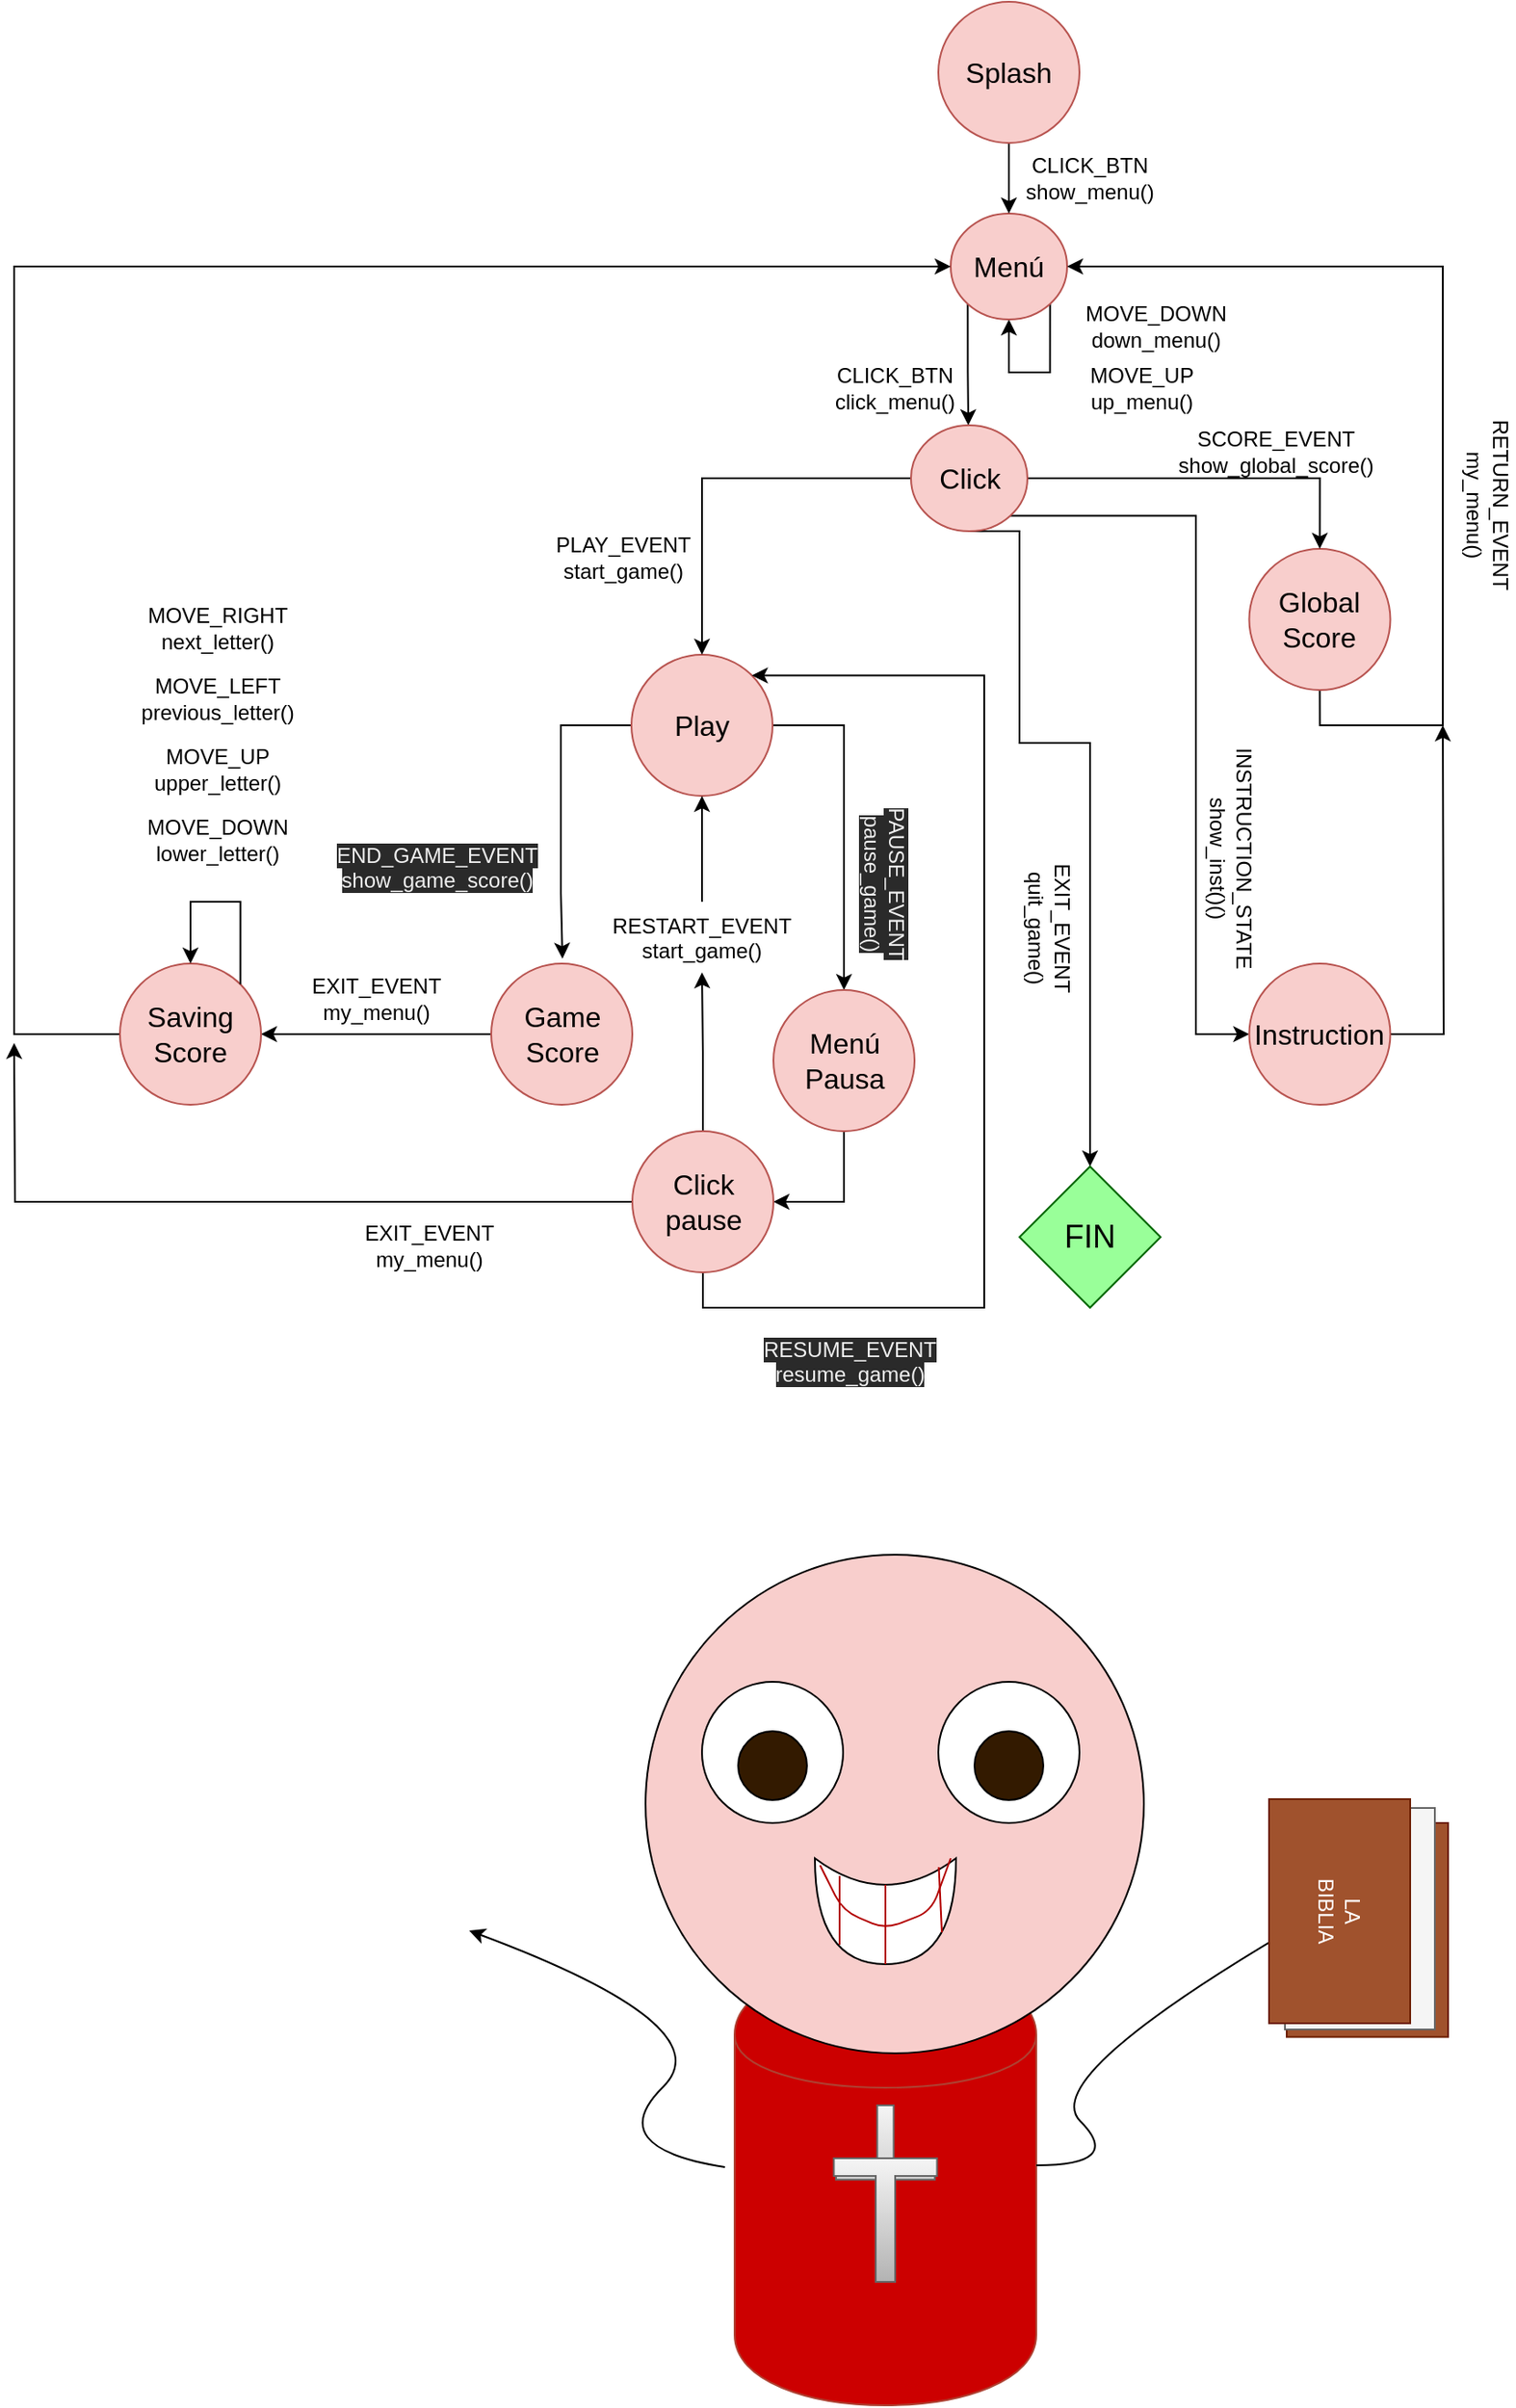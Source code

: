 <mxfile version="13.1.3">
    <diagram id="6hGFLwfOUW9BJ-s0fimq" name="Page-1">
        <mxGraphModel dx="1550" dy="612" grid="1" gridSize="10" guides="1" tooltips="1" connect="1" arrows="1" fold="1" page="1" pageScale="1" pageWidth="827" pageHeight="1169" math="0" shadow="0">
            <root>
                <mxCell id="0"/>
                <mxCell id="1" parent="0"/>
                <mxCell id="63" value="" style="shape=cylinder;whiteSpace=wrap;html=1;boundedLbl=1;backgroundOutline=1;fillColor=#CC0000;strokeColor=#ae4132;" parent="1" vertex="1">
                    <mxGeometry x="258.5" y="1262" width="171" height="250" as="geometry"/>
                </mxCell>
                <mxCell id="60" value="" style="ellipse;whiteSpace=wrap;html=1;aspect=fixed;fillColor=#F8CECC;" parent="1" vertex="1">
                    <mxGeometry x="208" y="1030" width="282.5" height="282.5" as="geometry"/>
                </mxCell>
                <mxCell id="89" style="edgeStyle=orthogonalEdgeStyle;rounded=0;orthogonalLoop=1;jettySize=auto;html=1;exitX=1;exitY=1;exitDx=0;exitDy=0;entryX=0.5;entryY=1;entryDx=0;entryDy=0;" parent="1" source="2" target="2" edge="1">
                    <mxGeometry relative="1" as="geometry">
                        <mxPoint x="400" y="370" as="targetPoint"/>
                        <Array as="points">
                            <mxPoint x="437" y="360"/>
                            <mxPoint x="414" y="360"/>
                        </Array>
                    </mxGeometry>
                </mxCell>
                <mxCell id="95" style="edgeStyle=orthogonalEdgeStyle;rounded=0;orthogonalLoop=1;jettySize=auto;html=1;exitX=0;exitY=1;exitDx=0;exitDy=0;" parent="1" source="2" edge="1">
                    <mxGeometry relative="1" as="geometry">
                        <mxPoint x="391" y="390" as="targetPoint"/>
                    </mxGeometry>
                </mxCell>
                <mxCell id="2" value="Menú" style="ellipse;whiteSpace=wrap;html=1;fillColor=#f8cecc;strokeColor=#b85450;fontColor=#000000;fontSize=16;" parent="1" vertex="1">
                    <mxGeometry x="381" y="270" width="66" height="60" as="geometry"/>
                </mxCell>
                <mxCell id="17" value="" style="edgeStyle=orthogonalEdgeStyle;rounded=0;orthogonalLoop=1;jettySize=auto;html=1;labelBackgroundColor=none;labelBorderColor=none;fontColor=#FFFFFF;" parent="1" source="6" target="2" edge="1">
                    <mxGeometry relative="1" as="geometry"/>
                </mxCell>
                <mxCell id="6" value="Splash" style="ellipse;whiteSpace=wrap;html=1;fillColor=#f8cecc;strokeColor=#b85450;fontColor=#000000;fontSize=16;" parent="1" vertex="1">
                    <mxGeometry x="374" y="150" width="80" height="80" as="geometry"/>
                </mxCell>
                <mxCell id="137" style="edgeStyle=orthogonalEdgeStyle;rounded=0;orthogonalLoop=1;jettySize=auto;html=1;entryX=1;entryY=0.5;entryDx=0;entryDy=0;" parent="1" source="12" target="2" edge="1">
                    <mxGeometry relative="1" as="geometry">
                        <Array as="points">
                            <mxPoint x="660" y="560"/>
                            <mxPoint x="660" y="300"/>
                        </Array>
                    </mxGeometry>
                </mxCell>
                <mxCell id="12" value="Global Score" style="ellipse;whiteSpace=wrap;html=1;aspect=fixed;fillColor=#f8cecc;strokeColor=#b85450;fontColor=#000000;fontSize=16;" parent="1" vertex="1">
                    <mxGeometry x="550.25" y="460" width="80" height="80" as="geometry"/>
                </mxCell>
                <mxCell id="29" value="EXIT_EVENT&lt;br&gt;quit_game()" style="text;html=1;strokeColor=none;fillColor=none;align=center;verticalAlign=middle;whiteSpace=wrap;rounded=0;rotation=90;" parent="1" vertex="1">
                    <mxGeometry x="394" y="640" width="86" height="70" as="geometry"/>
                </mxCell>
                <mxCell id="30" value="CLICK_BTN&lt;br&gt;show_menu()" style="text;html=1;strokeColor=none;fillColor=none;align=center;verticalAlign=middle;whiteSpace=wrap;rounded=0;" parent="1" vertex="1">
                    <mxGeometry x="440" y="240" width="40" height="20" as="geometry"/>
                </mxCell>
                <mxCell id="128" style="edgeStyle=orthogonalEdgeStyle;rounded=0;orthogonalLoop=1;jettySize=auto;html=1;exitX=1;exitY=0.5;exitDx=0;exitDy=0;entryX=0.5;entryY=0;entryDx=0;entryDy=0;" parent="1" source="34" target="127" edge="1">
                    <mxGeometry relative="1" as="geometry"/>
                </mxCell>
                <mxCell id="129" style="edgeStyle=orthogonalEdgeStyle;rounded=0;orthogonalLoop=1;jettySize=auto;html=1;entryX=0.505;entryY=-0.035;entryDx=0;entryDy=0;entryPerimeter=0;" parent="1" source="34" target="126" edge="1">
                    <mxGeometry relative="1" as="geometry">
                        <mxPoint x="160" y="700" as="targetPoint"/>
                        <Array as="points">
                            <mxPoint x="160" y="560"/>
                            <mxPoint x="160" y="655"/>
                        </Array>
                    </mxGeometry>
                </mxCell>
                <mxCell id="34" value="Play" style="ellipse;whiteSpace=wrap;html=1;aspect=fixed;fillColor=#f8cecc;strokeColor=#b85450;fontColor=#000000;fontSize=16;" parent="1" vertex="1">
                    <mxGeometry x="200" y="520" width="80" height="80" as="geometry"/>
                </mxCell>
                <mxCell id="57" value="" style="ellipse;whiteSpace=wrap;html=1;aspect=fixed;fillColor=#FFFFFF;" parent="1" vertex="1">
                    <mxGeometry x="240" y="1102" width="80" height="80" as="geometry"/>
                </mxCell>
                <mxCell id="58" value="" style="ellipse;whiteSpace=wrap;html=1;aspect=fixed;fillColor=#FFFFFF;" parent="1" vertex="1">
                    <mxGeometry x="374" y="1102" width="80" height="80" as="geometry"/>
                </mxCell>
                <mxCell id="59" value="" style="shape=xor;whiteSpace=wrap;html=1;rotation=90;fillColor=#FFFFFF;" parent="1" vertex="1">
                    <mxGeometry x="314" y="1192" width="60" height="80" as="geometry"/>
                </mxCell>
                <mxCell id="61" value="" style="ellipse;whiteSpace=wrap;html=1;aspect=fixed;fillColor=#331A00;" parent="1" vertex="1">
                    <mxGeometry x="394.5" y="1130" width="39" height="39" as="geometry"/>
                </mxCell>
                <mxCell id="66" value="" style="ellipse;whiteSpace=wrap;html=1;aspect=fixed;fillColor=#331A00;" parent="1" vertex="1">
                    <mxGeometry x="260.5" y="1130" width="39" height="39" as="geometry"/>
                </mxCell>
                <mxCell id="67" value="" style="endArrow=none;html=1;exitX=0.7;exitY=0.1;exitDx=0;exitDy=0;exitPerimeter=0;fillColor=#e51400;strokeColor=#B20000;" parent="1" source="59" edge="1">
                    <mxGeometry width="50" height="50" relative="1" as="geometry">
                        <mxPoint x="324.25" y="1257" as="sourcePoint"/>
                        <mxPoint x="374.25" y="1207" as="targetPoint"/>
                    </mxGeometry>
                </mxCell>
                <mxCell id="68" value="" style="endArrow=none;html=1;exitX=1;exitY=0.5;exitDx=0;exitDy=0;exitPerimeter=0;fillColor=#e51400;strokeColor=#B20000;entryX=0.25;entryY=0.5;entryDx=0;entryDy=0;entryPerimeter=0;" parent="1" source="59" target="59" edge="1">
                    <mxGeometry width="50" height="50" relative="1" as="geometry">
                        <mxPoint x="386" y="1254" as="sourcePoint"/>
                        <mxPoint x="384.25" y="1217" as="targetPoint"/>
                    </mxGeometry>
                </mxCell>
                <mxCell id="69" value="" style="endArrow=none;html=1;exitX=0.817;exitY=0.825;exitDx=0;exitDy=0;exitPerimeter=0;fillColor=#e51400;strokeColor=#B20000;" parent="1" source="59" edge="1">
                    <mxGeometry width="50" height="50" relative="1" as="geometry">
                        <mxPoint x="354" y="1272" as="sourcePoint"/>
                        <mxPoint x="318" y="1212" as="targetPoint"/>
                    </mxGeometry>
                </mxCell>
                <mxCell id="71" value="" style="endArrow=none;html=1;exitX=0.067;exitY=0.963;exitDx=0;exitDy=0;exitPerimeter=0;fillColor=#e51400;strokeColor=#B20000;" parent="1" source="59" edge="1">
                    <mxGeometry width="50" height="50" relative="1" as="geometry">
                        <mxPoint x="331" y="1252" as="sourcePoint"/>
                        <mxPoint x="381" y="1202" as="targetPoint"/>
                        <Array as="points">
                            <mxPoint x="320" y="1232"/>
                            <mxPoint x="344" y="1242"/>
                            <mxPoint x="370" y="1232"/>
                        </Array>
                    </mxGeometry>
                </mxCell>
                <mxCell id="72" value="" style="curved=1;endArrow=classic;html=1;labelBackgroundColor=none;fontSize=16;fontColor=#FFFFFF;" parent="1" edge="1">
                    <mxGeometry width="50" height="50" relative="1" as="geometry">
                        <mxPoint x="429.5" y="1376" as="sourcePoint"/>
                        <mxPoint x="590" y="1233" as="targetPoint"/>
                        <Array as="points">
                            <mxPoint x="479.5" y="1376"/>
                            <mxPoint x="429.5" y="1326"/>
                        </Array>
                    </mxGeometry>
                </mxCell>
                <mxCell id="74" value="" style="curved=1;endArrow=classic;html=1;labelBackgroundColor=none;fontSize=16;fontColor=#FFFFFF;" parent="1" edge="1">
                    <mxGeometry width="50" height="50" relative="1" as="geometry">
                        <mxPoint x="253" y="1377" as="sourcePoint"/>
                        <mxPoint x="108" y="1243" as="targetPoint"/>
                        <Array as="points">
                            <mxPoint x="183" y="1366"/>
                            <mxPoint x="253" y="1297"/>
                        </Array>
                    </mxGeometry>
                </mxCell>
                <mxCell id="75" value="" style="shape=cross;whiteSpace=wrap;html=1;gradientColor=#b3b3b3;fillColor=#f5f5f5;strokeColor=#666666;size=0.167;" parent="1" vertex="1">
                    <mxGeometry x="316" y="1342" width="56" height="75" as="geometry"/>
                </mxCell>
                <mxCell id="77" value="" style="shape=tee;whiteSpace=wrap;html=1;dx=11;dy=10;gradientColor=#b3b3b3;fillColor=#f5f5f5;strokeColor=#666666;" parent="1" vertex="1">
                    <mxGeometry x="314.75" y="1372" width="58.5" height="70" as="geometry"/>
                </mxCell>
                <mxCell id="79" value="" style="rounded=0;whiteSpace=wrap;html=1;rotation=90;fillColor=#a0522d;strokeColor=#6D1F00;fontColor=#ffffff;" parent="1" vertex="1">
                    <mxGeometry x="556.63" y="1196.88" width="121.25" height="91.5" as="geometry"/>
                </mxCell>
                <mxCell id="80" value="" style="rounded=0;whiteSpace=wrap;html=1;rotation=90;fillColor=#f5f5f5;strokeColor=#666666;fontColor=#333333;" parent="1" vertex="1">
                    <mxGeometry x="550.25" y="1193.75" width="125.5" height="85" as="geometry"/>
                </mxCell>
                <mxCell id="81" value="LA &lt;br&gt;BIBLIA" style="rounded=0;whiteSpace=wrap;html=1;rotation=90;fillColor=#a0522d;strokeColor=#6D1F00;fontColor=#ffffff;" parent="1" vertex="1">
                    <mxGeometry x="538" y="1192" width="127" height="80" as="geometry"/>
                </mxCell>
                <mxCell id="90" value="MOVE_UP&lt;br&gt;up_menu()" style="text;html=1;align=center;verticalAlign=middle;resizable=0;points=[];autosize=1;" parent="1" vertex="1">
                    <mxGeometry x="454" y="354" width="70" height="30" as="geometry"/>
                </mxCell>
                <mxCell id="92" value="MOVE_DOWN&lt;br&gt;down_menu()&lt;br&gt;" style="text;html=1;align=center;verticalAlign=middle;resizable=0;points=[];autosize=1;" parent="1" vertex="1">
                    <mxGeometry x="447" y="319" width="100" height="30" as="geometry"/>
                </mxCell>
                <mxCell id="103" style="edgeStyle=orthogonalEdgeStyle;rounded=0;orthogonalLoop=1;jettySize=auto;html=1;entryX=0.5;entryY=0;entryDx=0;entryDy=0;" parent="1" source="97" target="34" edge="1">
                    <mxGeometry relative="1" as="geometry"/>
                </mxCell>
                <mxCell id="107" style="edgeStyle=orthogonalEdgeStyle;rounded=0;orthogonalLoop=1;jettySize=auto;html=1;entryX=0.5;entryY=0;entryDx=0;entryDy=0;" parent="1" source="97" target="12" edge="1">
                    <mxGeometry relative="1" as="geometry"/>
                </mxCell>
                <mxCell id="116" style="edgeStyle=orthogonalEdgeStyle;rounded=0;orthogonalLoop=1;jettySize=auto;html=1;exitX=0.5;exitY=1;exitDx=0;exitDy=0;entryX=0.5;entryY=0;entryDx=0;entryDy=0;" parent="1" source="97" target="125" edge="1">
                    <mxGeometry relative="1" as="geometry">
                        <mxPoint x="392" y="610" as="targetPoint"/>
                        <Array as="points">
                            <mxPoint x="420" y="450"/>
                            <mxPoint x="420" y="570"/>
                            <mxPoint x="460" y="570"/>
                        </Array>
                    </mxGeometry>
                </mxCell>
                <mxCell id="158" style="edgeStyle=orthogonalEdgeStyle;rounded=0;orthogonalLoop=1;jettySize=auto;html=1;exitX=1;exitY=1;exitDx=0;exitDy=0;entryX=0;entryY=0.5;entryDx=0;entryDy=0;" edge="1" parent="1" source="97" target="159">
                    <mxGeometry relative="1" as="geometry">
                        <mxPoint x="520" y="630" as="targetPoint"/>
                        <Array as="points">
                            <mxPoint x="520" y="441"/>
                            <mxPoint x="520" y="735"/>
                        </Array>
                    </mxGeometry>
                </mxCell>
                <mxCell id="97" value="Click" style="ellipse;whiteSpace=wrap;html=1;fillColor=#f8cecc;strokeColor=#b85450;fontColor=#000000;fontSize=16;" parent="1" vertex="1">
                    <mxGeometry x="358.5" y="390" width="66" height="60" as="geometry"/>
                </mxCell>
                <mxCell id="101" value="CLICK_BTN&lt;br&gt;click_menu()" style="text;html=1;align=center;verticalAlign=middle;resizable=0;points=[];autosize=1;" parent="1" vertex="1">
                    <mxGeometry x="309" y="354" width="80" height="30" as="geometry"/>
                </mxCell>
                <mxCell id="109" value="PLAY_EVENT&lt;br&gt;start_game()" style="text;html=1;align=center;verticalAlign=middle;resizable=0;points=[];autosize=1;" parent="1" vertex="1">
                    <mxGeometry x="150" y="450" width="90" height="30" as="geometry"/>
                </mxCell>
                <mxCell id="110" value="SCORE_EVENT&lt;br&gt;show_global_score()" style="text;html=1;align=center;verticalAlign=middle;resizable=0;points=[];autosize=1;" parent="1" vertex="1">
                    <mxGeometry x="500.25" y="390" width="130" height="30" as="geometry"/>
                </mxCell>
                <mxCell id="114" value="&lt;span style=&quot;color: rgb(240 , 240 , 240) ; font-family: &amp;#34;helvetica&amp;#34; ; font-size: 12px ; font-style: normal ; font-weight: 400 ; letter-spacing: normal ; text-indent: 0px ; text-transform: none ; word-spacing: 0px ; background-color: rgb(42 , 42 , 42) ; float: none ; display: inline&quot;&gt;PAUSE_EVENT&lt;/span&gt;&lt;br style=&quot;color: rgb(240 , 240 , 240) ; font-family: &amp;#34;helvetica&amp;#34; ; font-size: 12px ; font-style: normal ; font-weight: 400 ; letter-spacing: normal ; text-indent: 0px ; text-transform: none ; word-spacing: 0px ; background-color: rgb(42 , 42 , 42)&quot;&gt;&lt;span style=&quot;color: rgb(240 , 240 , 240) ; font-family: &amp;#34;helvetica&amp;#34; ; font-size: 12px ; font-style: normal ; font-weight: 400 ; letter-spacing: normal ; text-indent: 0px ; text-transform: none ; word-spacing: 0px ; background-color: rgb(42 , 42 , 42) ; float: none ; display: inline&quot;&gt;pause_game()&lt;/span&gt;" style="text;whiteSpace=wrap;html=1;align=center;rotation=90;" parent="1" vertex="1">
                    <mxGeometry x="294" y="630" width="100" height="40" as="geometry"/>
                </mxCell>
                <mxCell id="125" value="&lt;font style=&quot;font-size: 18px&quot;&gt;FIN&lt;/font&gt;" style="rhombus;whiteSpace=wrap;html=1;fillColor=#99FF99;strokeColor=#006600;" parent="1" vertex="1">
                    <mxGeometry x="420" y="810" width="80" height="80" as="geometry"/>
                </mxCell>
                <mxCell id="156" style="edgeStyle=orthogonalEdgeStyle;rounded=0;orthogonalLoop=1;jettySize=auto;html=1;exitX=0;exitY=0.5;exitDx=0;exitDy=0;entryX=1;entryY=0.5;entryDx=0;entryDy=0;" parent="1" source="126" target="155" edge="1">
                    <mxGeometry relative="1" as="geometry"/>
                </mxCell>
                <mxCell id="126" value="Game&lt;br&gt;Score" style="ellipse;whiteSpace=wrap;html=1;aspect=fixed;fillColor=#f8cecc;strokeColor=#b85450;fontColor=#000000;fontSize=16;" parent="1" vertex="1">
                    <mxGeometry x="120.5" y="695" width="80" height="80" as="geometry"/>
                </mxCell>
                <mxCell id="147" style="edgeStyle=orthogonalEdgeStyle;rounded=0;orthogonalLoop=1;jettySize=auto;html=1;exitX=0.5;exitY=1;exitDx=0;exitDy=0;entryX=1;entryY=0;entryDx=0;entryDy=0;" parent="1" source="150" target="34" edge="1">
                    <mxGeometry relative="1" as="geometry">
                        <mxPoint x="280" y="560" as="targetPoint"/>
                        <Array as="points">
                            <mxPoint x="241" y="890"/>
                            <mxPoint x="400" y="890"/>
                            <mxPoint x="400" y="532"/>
                        </Array>
                    </mxGeometry>
                </mxCell>
                <mxCell id="151" style="edgeStyle=orthogonalEdgeStyle;rounded=0;orthogonalLoop=1;jettySize=auto;html=1;exitX=0.5;exitY=1;exitDx=0;exitDy=0;entryX=1;entryY=0.5;entryDx=0;entryDy=0;" parent="1" source="127" target="150" edge="1">
                    <mxGeometry relative="1" as="geometry"/>
                </mxCell>
                <mxCell id="127" value="Menú Pausa" style="ellipse;whiteSpace=wrap;html=1;aspect=fixed;fillColor=#f8cecc;strokeColor=#b85450;fontColor=#000000;fontSize=16;" parent="1" vertex="1">
                    <mxGeometry x="280.5" y="710" width="80" height="80" as="geometry"/>
                </mxCell>
                <mxCell id="134" value="&lt;span style=&quot;color: rgb(240 , 240 , 240) ; font-family: &amp;#34;helvetica&amp;#34; ; font-size: 12px ; font-style: normal ; font-weight: 400 ; letter-spacing: normal ; text-indent: 0px ; text-transform: none ; word-spacing: 0px ; background-color: rgb(42 , 42 , 42) ; float: none ; display: inline&quot;&gt;END_GAME_EVENT&lt;/span&gt;&lt;br style=&quot;color: rgb(240 , 240 , 240) ; font-family: &amp;#34;helvetica&amp;#34; ; font-size: 12px ; font-style: normal ; font-weight: 400 ; letter-spacing: normal ; text-indent: 0px ; text-transform: none ; word-spacing: 0px ; background-color: rgb(42 , 42 , 42)&quot;&gt;&lt;span style=&quot;color: rgb(240 , 240 , 240) ; font-family: &amp;#34;helvetica&amp;#34; ; font-size: 12px ; font-style: normal ; font-weight: 400 ; letter-spacing: normal ; text-indent: 0px ; text-transform: none ; word-spacing: 0px ; background-color: rgb(42 , 42 , 42) ; float: none ; display: inline&quot;&gt;show_game_score()&lt;/span&gt;" style="text;whiteSpace=wrap;html=1;align=center;" parent="1" vertex="1">
                    <mxGeometry x="40" y="620" width="100" height="40" as="geometry"/>
                </mxCell>
                <mxCell id="138" value="RETURN_EVENT&lt;br&gt;my_menu()" style="text;html=1;align=center;verticalAlign=middle;resizable=0;points=[];autosize=1;rotation=90;" parent="1" vertex="1">
                    <mxGeometry x="630.25" y="420" width="110" height="30" as="geometry"/>
                </mxCell>
                <mxCell id="142" style="edgeStyle=orthogonalEdgeStyle;rounded=0;orthogonalLoop=1;jettySize=auto;html=1;entryX=0.5;entryY=1;entryDx=0;entryDy=0;" parent="1" source="139" target="34" edge="1">
                    <mxGeometry relative="1" as="geometry">
                        <mxPoint x="240" y="610" as="targetPoint"/>
                    </mxGeometry>
                </mxCell>
                <mxCell id="139" value="&lt;font face=&quot;helvetica&quot;&gt;RESTART_EVENT&lt;br&gt;start_game()&lt;br&gt;&lt;br&gt;&lt;/font&gt;" style="text;whiteSpace=wrap;html=1;align=center;" parent="1" vertex="1">
                    <mxGeometry x="190" y="660" width="100" height="40" as="geometry"/>
                </mxCell>
                <mxCell id="144" value="EXIT_EVENT&lt;br&gt;my_menu()" style="text;html=1;align=center;verticalAlign=middle;resizable=0;points=[];autosize=1;" parent="1" vertex="1">
                    <mxGeometry x="40" y="840" width="90" height="30" as="geometry"/>
                </mxCell>
                <mxCell id="146" value="EXIT_EVENT&lt;br&gt;my_menu()" style="text;html=1;align=center;verticalAlign=middle;resizable=0;points=[];autosize=1;" parent="1" vertex="1">
                    <mxGeometry x="10" y="700" width="90" height="30" as="geometry"/>
                </mxCell>
                <mxCell id="149" value="&lt;span style=&quot;color: rgb(240 , 240 , 240) ; font-family: &amp;#34;helvetica&amp;#34; ; font-size: 12px ; font-style: normal ; font-weight: 400 ; letter-spacing: normal ; text-indent: 0px ; text-transform: none ; word-spacing: 0px ; background-color: rgb(42 , 42 , 42) ; float: none ; display: inline&quot;&gt;RESUME_EVENT&lt;/span&gt;&lt;br style=&quot;color: rgb(240 , 240 , 240) ; font-family: &amp;#34;helvetica&amp;#34; ; font-size: 12px ; font-style: normal ; font-weight: 400 ; letter-spacing: normal ; text-indent: 0px ; text-transform: none ; word-spacing: 0px ; background-color: rgb(42 , 42 , 42)&quot;&gt;&lt;span style=&quot;color: rgb(240 , 240 , 240) ; font-family: &amp;#34;helvetica&amp;#34; ; font-size: 12px ; font-style: normal ; font-weight: 400 ; letter-spacing: normal ; text-indent: 0px ; text-transform: none ; word-spacing: 0px ; background-color: rgb(42 , 42 , 42) ; float: none ; display: inline&quot;&gt;resume_game()&lt;/span&gt;" style="text;whiteSpace=wrap;html=1;align=center;" parent="1" vertex="1">
                    <mxGeometry x="274" y="900" width="100" height="40" as="geometry"/>
                </mxCell>
                <mxCell id="152" style="edgeStyle=orthogonalEdgeStyle;rounded=0;orthogonalLoop=1;jettySize=auto;html=1;exitX=0.5;exitY=0;exitDx=0;exitDy=0;entryX=0.5;entryY=1;entryDx=0;entryDy=0;" parent="1" source="150" target="139" edge="1">
                    <mxGeometry relative="1" as="geometry"/>
                </mxCell>
                <mxCell id="153" style="edgeStyle=orthogonalEdgeStyle;rounded=0;orthogonalLoop=1;jettySize=auto;html=1;exitX=0;exitY=0.5;exitDx=0;exitDy=0;" parent="1" source="150" edge="1">
                    <mxGeometry relative="1" as="geometry">
                        <mxPoint x="-150" y="740" as="targetPoint"/>
                    </mxGeometry>
                </mxCell>
                <mxCell id="150" value="Click&lt;br&gt;pause" style="ellipse;whiteSpace=wrap;html=1;aspect=fixed;fillColor=#f8cecc;strokeColor=#b85450;fontColor=#000000;fontSize=16;" parent="1" vertex="1">
                    <mxGeometry x="200.5" y="790" width="80" height="80" as="geometry"/>
                </mxCell>
                <mxCell id="157" style="edgeStyle=orthogonalEdgeStyle;rounded=0;orthogonalLoop=1;jettySize=auto;html=1;exitX=0;exitY=0.5;exitDx=0;exitDy=0;entryX=0;entryY=0.5;entryDx=0;entryDy=0;" parent="1" source="155" target="2" edge="1">
                    <mxGeometry relative="1" as="geometry">
                        <Array as="points">
                            <mxPoint x="-150" y="735"/>
                            <mxPoint x="-150" y="300"/>
                        </Array>
                    </mxGeometry>
                </mxCell>
                <mxCell id="155" value="Saving&lt;br&gt;Score" style="ellipse;whiteSpace=wrap;html=1;aspect=fixed;fillColor=#f8cecc;strokeColor=#b85450;fontColor=#000000;fontSize=16;" parent="1" vertex="1">
                    <mxGeometry x="-90" y="695" width="80" height="80" as="geometry"/>
                </mxCell>
                <mxCell id="162" style="edgeStyle=orthogonalEdgeStyle;rounded=0;orthogonalLoop=1;jettySize=auto;html=1;exitX=1;exitY=0.5;exitDx=0;exitDy=0;" edge="1" parent="1" source="159">
                    <mxGeometry relative="1" as="geometry">
                        <mxPoint x="660" y="560" as="targetPoint"/>
                    </mxGeometry>
                </mxCell>
                <mxCell id="159" value="Instruction" style="ellipse;whiteSpace=wrap;html=1;aspect=fixed;fillColor=#f8cecc;strokeColor=#b85450;fontColor=#000000;fontSize=16;" vertex="1" parent="1">
                    <mxGeometry x="550.25" y="695" width="80" height="80" as="geometry"/>
                </mxCell>
                <mxCell id="163" value="INSTRUCTION_STATE&lt;br&gt;show_inst()()" style="text;html=1;align=center;verticalAlign=middle;resizable=0;points=[];autosize=1;rotation=90;" vertex="1" parent="1">
                    <mxGeometry x="470" y="620" width="140" height="30" as="geometry"/>
                </mxCell>
                <mxCell id="164" style="edgeStyle=orthogonalEdgeStyle;rounded=0;orthogonalLoop=1;jettySize=auto;html=1;exitX=1;exitY=0;exitDx=0;exitDy=0;entryX=0.5;entryY=0;entryDx=0;entryDy=0;" edge="1" parent="1" source="155" target="155">
                    <mxGeometry relative="1" as="geometry">
                        <Array as="points">
                            <mxPoint x="-22" y="660"/>
                            <mxPoint x="-50" y="660"/>
                        </Array>
                    </mxGeometry>
                </mxCell>
                <mxCell id="165" value="MOVE_UP&lt;br&gt;upper_letter()" style="text;html=1;align=center;verticalAlign=middle;resizable=0;points=[];autosize=1;" vertex="1" parent="1">
                    <mxGeometry x="-80" y="570" width="90" height="30" as="geometry"/>
                </mxCell>
                <mxCell id="166" value="MOVE_DOWN&lt;br&gt;lower_letter()" style="text;html=1;align=center;verticalAlign=middle;resizable=0;points=[];autosize=1;" vertex="1" parent="1">
                    <mxGeometry x="-85" y="610" width="100" height="30" as="geometry"/>
                </mxCell>
                <mxCell id="167" value="MOVE_LEFT&lt;br&gt;previous_letter()" style="text;html=1;align=center;verticalAlign=middle;resizable=0;points=[];autosize=1;" vertex="1" parent="1">
                    <mxGeometry x="-85" y="530" width="100" height="30" as="geometry"/>
                </mxCell>
                <mxCell id="168" value="MOVE_RIGHT&lt;br&gt;next_letter()" style="text;html=1;align=center;verticalAlign=middle;resizable=0;points=[];autosize=1;" vertex="1" parent="1">
                    <mxGeometry x="-80" y="490" width="90" height="30" as="geometry"/>
                </mxCell>
            </root>
        </mxGraphModel>
    </diagram>
</mxfile>